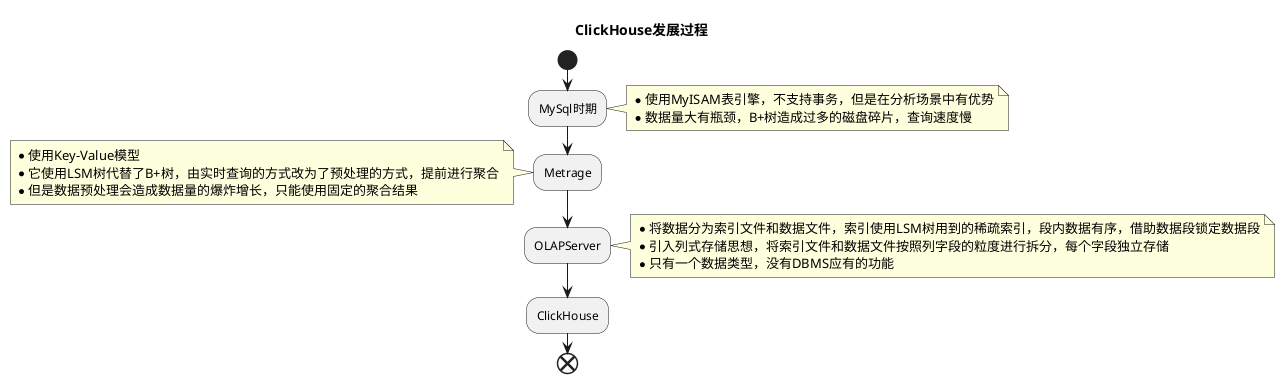 @startuml
title ClickHouse发展过程
start
:MySql时期;
note right
* 使用MyISAM表引擎，不支持事务，但是在分析场景中有优势
* 数据量大有瓶颈，B+树造成过多的磁盘碎片，查询速度慢
end note
:Metrage;
note left
*使用Key-Value模型
*它使用LSM树代替了B+树，由实时查询的方式改为了预处理的方式，提前进行聚合
*但是数据预处理会造成数据量的爆炸增长，只能使用固定的聚合结果
end note
:OLAPServer;
note right
*将数据分为索引文件和数据文件，索引使用LSM树用到的稀疏索引，段内数据有序，借助数据段锁定数据段
*引入列式存储思想，将索引文件和数据文件按照列字段的粒度进行拆分，每个字段独立存储
*只有一个数据类型，没有DBMS应有的功能
end note
:ClickHouse;
end
@enduml